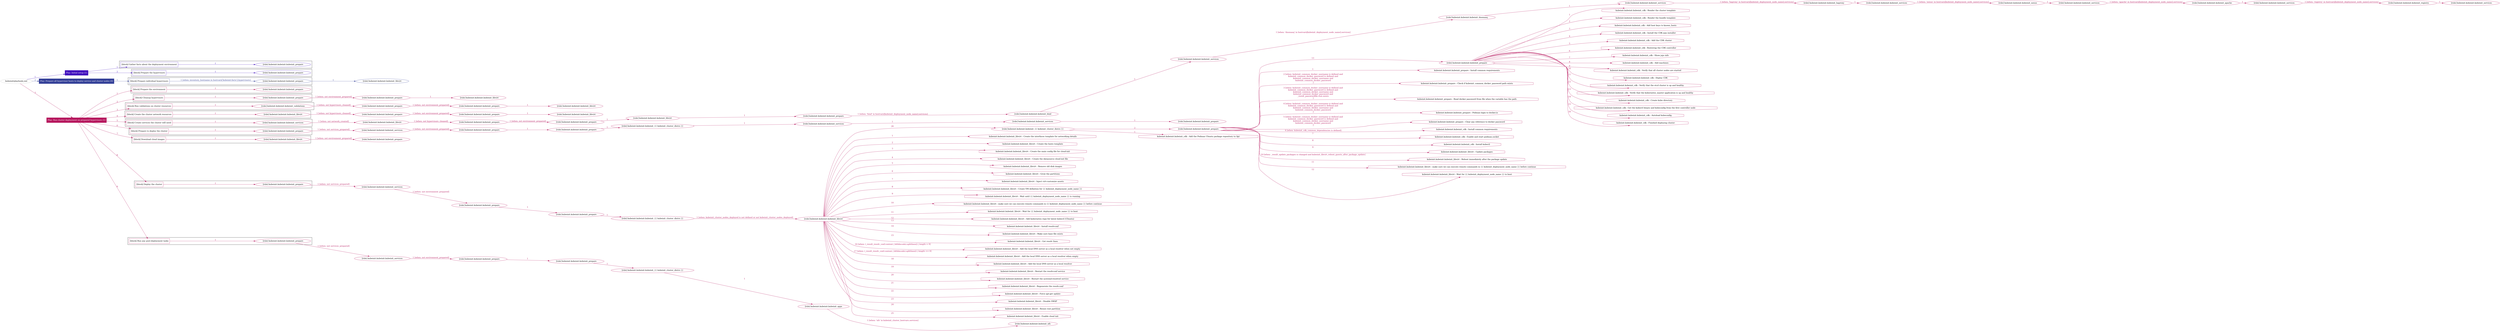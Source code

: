 digraph {
	graph [concentrate=true ordering=in rankdir=LR ratio=fill]
	edge [esep=5 sep=10]
	"kubeinit/playbook.yml" [id=root_node style=dotted]
	play_c04fab45 [label="Play: Initial setup (1)" color="#410fbd" fontcolor="#ffffff" id=play_c04fab45 shape=box style=filled tooltip=localhost]
	"kubeinit/playbook.yml" -> play_c04fab45 [label="1 " color="#410fbd" fontcolor="#410fbd" id=edge_ecffd4a6 labeltooltip="1 " tooltip="1 "]
	subgraph "kubeinit.kubeinit.kubeinit_prepare" {
		role_ae5395d3 [label="[role] kubeinit.kubeinit.kubeinit_prepare" color="#410fbd" id=role_ae5395d3 tooltip="kubeinit.kubeinit.kubeinit_prepare"]
	}
	subgraph "kubeinit.kubeinit.kubeinit_prepare" {
		role_ba2288de [label="[role] kubeinit.kubeinit.kubeinit_prepare" color="#410fbd" id=role_ba2288de tooltip="kubeinit.kubeinit.kubeinit_prepare"]
	}
	subgraph "Play: Initial setup (1)" {
		play_c04fab45 -> block_54171494 [label=1 color="#410fbd" fontcolor="#410fbd" id=edge_b4d9c24d labeltooltip=1 tooltip=1]
		subgraph cluster_block_54171494 {
			block_54171494 [label="[block] Gather facts about the deployment environment" color="#410fbd" id=block_54171494 labeltooltip="Gather facts about the deployment environment" shape=box tooltip="Gather facts about the deployment environment"]
			block_54171494 -> role_ae5395d3 [label="1 " color="#410fbd" fontcolor="#410fbd" id=edge_db725d34 labeltooltip="1 " tooltip="1 "]
		}
		play_c04fab45 -> block_2c2fd656 [label=2 color="#410fbd" fontcolor="#410fbd" id=edge_93f6efa4 labeltooltip=2 tooltip=2]
		subgraph cluster_block_2c2fd656 {
			block_2c2fd656 [label="[block] Prepare the hypervisors" color="#410fbd" id=block_2c2fd656 labeltooltip="Prepare the hypervisors" shape=box tooltip="Prepare the hypervisors"]
			block_2c2fd656 -> role_ba2288de [label="1 " color="#410fbd" fontcolor="#410fbd" id=edge_da81ade0 labeltooltip="1 " tooltip="1 "]
		}
	}
	play_0265b0b7 [label="Play: Prepare all hypervisor hosts to deploy service and cluster nodes (0)" color="#344098" fontcolor="#ffffff" id=play_0265b0b7 shape=box style=filled tooltip="Play: Prepare all hypervisor hosts to deploy service and cluster nodes (0)"]
	"kubeinit/playbook.yml" -> play_0265b0b7 [label="2 " color="#344098" fontcolor="#344098" id=edge_fffb5350 labeltooltip="2 " tooltip="2 "]
	subgraph "kubeinit.kubeinit.kubeinit_libvirt" {
		role_0b9bf9d7 [label="[role] kubeinit.kubeinit.kubeinit_libvirt" color="#344098" id=role_0b9bf9d7 tooltip="kubeinit.kubeinit.kubeinit_libvirt"]
	}
	subgraph "kubeinit.kubeinit.kubeinit_prepare" {
		role_fede83d7 [label="[role] kubeinit.kubeinit.kubeinit_prepare" color="#344098" id=role_fede83d7 tooltip="kubeinit.kubeinit.kubeinit_prepare"]
		role_fede83d7 -> role_0b9bf9d7 [label="1 " color="#344098" fontcolor="#344098" id=edge_b0c4a43a labeltooltip="1 " tooltip="1 "]
	}
	subgraph "Play: Prepare all hypervisor hosts to deploy service and cluster nodes (0)" {
		play_0265b0b7 -> block_5211fc1b [label=1 color="#344098" fontcolor="#344098" id=edge_340c8734 labeltooltip=1 tooltip=1]
		subgraph cluster_block_5211fc1b {
			block_5211fc1b [label="[block] Prepare individual hypervisors" color="#344098" id=block_5211fc1b labeltooltip="Prepare individual hypervisors" shape=box tooltip="Prepare individual hypervisors"]
			block_5211fc1b -> role_fede83d7 [label="1 [when: inventory_hostname in hostvars['kubeinit-facts'].hypervisors]" color="#344098" fontcolor="#344098" id=edge_202f11c8 labeltooltip="1 [when: inventory_hostname in hostvars['kubeinit-facts'].hypervisors]" tooltip="1 [when: inventory_hostname in hostvars['kubeinit-facts'].hypervisors]"]
		}
	}
	play_5456ae10 [label="Play: Run cluster deployment on prepared hypervisors (1)" color="#b6165d" fontcolor="#ffffff" id=play_5456ae10 shape=box style=filled tooltip=localhost]
	"kubeinit/playbook.yml" -> play_5456ae10 [label="3 " color="#b6165d" fontcolor="#b6165d" id=edge_45326cfe labeltooltip="3 " tooltip="3 "]
	subgraph "kubeinit.kubeinit.kubeinit_prepare" {
		role_42120ce0 [label="[role] kubeinit.kubeinit.kubeinit_prepare" color="#b6165d" id=role_42120ce0 tooltip="kubeinit.kubeinit.kubeinit_prepare"]
	}
	subgraph "kubeinit.kubeinit.kubeinit_libvirt" {
		role_c03ffdba [label="[role] kubeinit.kubeinit.kubeinit_libvirt" color="#b6165d" id=role_c03ffdba tooltip="kubeinit.kubeinit.kubeinit_libvirt"]
	}
	subgraph "kubeinit.kubeinit.kubeinit_prepare" {
		role_166edb0c [label="[role] kubeinit.kubeinit.kubeinit_prepare" color="#b6165d" id=role_166edb0c tooltip="kubeinit.kubeinit.kubeinit_prepare"]
		role_166edb0c -> role_c03ffdba [label="1 " color="#b6165d" fontcolor="#b6165d" id=edge_3b83bef8 labeltooltip="1 " tooltip="1 "]
	}
	subgraph "kubeinit.kubeinit.kubeinit_prepare" {
		role_7ef91a8b [label="[role] kubeinit.kubeinit.kubeinit_prepare" color="#b6165d" id=role_7ef91a8b tooltip="kubeinit.kubeinit.kubeinit_prepare"]
		role_7ef91a8b -> role_166edb0c [label="1 [when: not environment_prepared]" color="#b6165d" fontcolor="#b6165d" id=edge_dc12bd43 labeltooltip="1 [when: not environment_prepared]" tooltip="1 [when: not environment_prepared]"]
	}
	subgraph "kubeinit.kubeinit.kubeinit_libvirt" {
		role_f2526da3 [label="[role] kubeinit.kubeinit.kubeinit_libvirt" color="#b6165d" id=role_f2526da3 tooltip="kubeinit.kubeinit.kubeinit_libvirt"]
	}
	subgraph "kubeinit.kubeinit.kubeinit_prepare" {
		role_5c1a1261 [label="[role] kubeinit.kubeinit.kubeinit_prepare" color="#b6165d" id=role_5c1a1261 tooltip="kubeinit.kubeinit.kubeinit_prepare"]
		role_5c1a1261 -> role_f2526da3 [label="1 " color="#b6165d" fontcolor="#b6165d" id=edge_a40fa9fb labeltooltip="1 " tooltip="1 "]
	}
	subgraph "kubeinit.kubeinit.kubeinit_prepare" {
		role_9ca3480a [label="[role] kubeinit.kubeinit.kubeinit_prepare" color="#b6165d" id=role_9ca3480a tooltip="kubeinit.kubeinit.kubeinit_prepare"]
		role_9ca3480a -> role_5c1a1261 [label="1 [when: not environment_prepared]" color="#b6165d" fontcolor="#b6165d" id=edge_a71033f7 labeltooltip="1 [when: not environment_prepared]" tooltip="1 [when: not environment_prepared]"]
	}
	subgraph "kubeinit.kubeinit.kubeinit_validations" {
		role_e2effd2a [label="[role] kubeinit.kubeinit.kubeinit_validations" color="#b6165d" id=role_e2effd2a tooltip="kubeinit.kubeinit.kubeinit_validations"]
		role_e2effd2a -> role_9ca3480a [label="1 [when: not hypervisors_cleaned]" color="#b6165d" fontcolor="#b6165d" id=edge_ce844f6f labeltooltip="1 [when: not hypervisors_cleaned]" tooltip="1 [when: not hypervisors_cleaned]"]
	}
	subgraph "kubeinit.kubeinit.kubeinit_libvirt" {
		role_4d4c190e [label="[role] kubeinit.kubeinit.kubeinit_libvirt" color="#b6165d" id=role_4d4c190e tooltip="kubeinit.kubeinit.kubeinit_libvirt"]
	}
	subgraph "kubeinit.kubeinit.kubeinit_prepare" {
		role_47706918 [label="[role] kubeinit.kubeinit.kubeinit_prepare" color="#b6165d" id=role_47706918 tooltip="kubeinit.kubeinit.kubeinit_prepare"]
		role_47706918 -> role_4d4c190e [label="1 " color="#b6165d" fontcolor="#b6165d" id=edge_0ff1db49 labeltooltip="1 " tooltip="1 "]
	}
	subgraph "kubeinit.kubeinit.kubeinit_prepare" {
		role_91d8e1e4 [label="[role] kubeinit.kubeinit.kubeinit_prepare" color="#b6165d" id=role_91d8e1e4 tooltip="kubeinit.kubeinit.kubeinit_prepare"]
		role_91d8e1e4 -> role_47706918 [label="1 [when: not environment_prepared]" color="#b6165d" fontcolor="#b6165d" id=edge_87e57a0a labeltooltip="1 [when: not environment_prepared]" tooltip="1 [when: not environment_prepared]"]
	}
	subgraph "kubeinit.kubeinit.kubeinit_libvirt" {
		role_e49a7ea5 [label="[role] kubeinit.kubeinit.kubeinit_libvirt" color="#b6165d" id=role_e49a7ea5 tooltip="kubeinit.kubeinit.kubeinit_libvirt"]
		role_e49a7ea5 -> role_91d8e1e4 [label="1 [when: not hypervisors_cleaned]" color="#b6165d" fontcolor="#b6165d" id=edge_d875068d labeltooltip="1 [when: not hypervisors_cleaned]" tooltip="1 [when: not hypervisors_cleaned]"]
	}
	subgraph "kubeinit.kubeinit.kubeinit_services" {
		role_b9f663a9 [label="[role] kubeinit.kubeinit.kubeinit_services" color="#b6165d" id=role_b9f663a9 tooltip="kubeinit.kubeinit.kubeinit_services"]
	}
	subgraph "kubeinit.kubeinit.kubeinit_registry" {
		role_4892ebc8 [label="[role] kubeinit.kubeinit.kubeinit_registry" color="#b6165d" id=role_4892ebc8 tooltip="kubeinit.kubeinit.kubeinit_registry"]
		role_4892ebc8 -> role_b9f663a9 [label="1 " color="#b6165d" fontcolor="#b6165d" id=edge_cbc68998 labeltooltip="1 " tooltip="1 "]
	}
	subgraph "kubeinit.kubeinit.kubeinit_services" {
		role_f722fed1 [label="[role] kubeinit.kubeinit.kubeinit_services" color="#b6165d" id=role_f722fed1 tooltip="kubeinit.kubeinit.kubeinit_services"]
		role_f722fed1 -> role_4892ebc8 [label="1 [when: 'registry' in hostvars[kubeinit_deployment_node_name].services]" color="#b6165d" fontcolor="#b6165d" id=edge_62e67fd9 labeltooltip="1 [when: 'registry' in hostvars[kubeinit_deployment_node_name].services]" tooltip="1 [when: 'registry' in hostvars[kubeinit_deployment_node_name].services]"]
	}
	subgraph "kubeinit.kubeinit.kubeinit_apache" {
		role_c5d837c1 [label="[role] kubeinit.kubeinit.kubeinit_apache" color="#b6165d" id=role_c5d837c1 tooltip="kubeinit.kubeinit.kubeinit_apache"]
		role_c5d837c1 -> role_f722fed1 [label="1 " color="#b6165d" fontcolor="#b6165d" id=edge_ebd38e47 labeltooltip="1 " tooltip="1 "]
	}
	subgraph "kubeinit.kubeinit.kubeinit_services" {
		role_dc60998a [label="[role] kubeinit.kubeinit.kubeinit_services" color="#b6165d" id=role_dc60998a tooltip="kubeinit.kubeinit.kubeinit_services"]
		role_dc60998a -> role_c5d837c1 [label="1 [when: 'apache' in hostvars[kubeinit_deployment_node_name].services]" color="#b6165d" fontcolor="#b6165d" id=edge_adb5d473 labeltooltip="1 [when: 'apache' in hostvars[kubeinit_deployment_node_name].services]" tooltip="1 [when: 'apache' in hostvars[kubeinit_deployment_node_name].services]"]
	}
	subgraph "kubeinit.kubeinit.kubeinit_nexus" {
		role_ec378f77 [label="[role] kubeinit.kubeinit.kubeinit_nexus" color="#b6165d" id=role_ec378f77 tooltip="kubeinit.kubeinit.kubeinit_nexus"]
		role_ec378f77 -> role_dc60998a [label="1 " color="#b6165d" fontcolor="#b6165d" id=edge_50d09b8b labeltooltip="1 " tooltip="1 "]
	}
	subgraph "kubeinit.kubeinit.kubeinit_services" {
		role_1f90840c [label="[role] kubeinit.kubeinit.kubeinit_services" color="#b6165d" id=role_1f90840c tooltip="kubeinit.kubeinit.kubeinit_services"]
		role_1f90840c -> role_ec378f77 [label="1 [when: 'nexus' in hostvars[kubeinit_deployment_node_name].services]" color="#b6165d" fontcolor="#b6165d" id=edge_4c6a0005 labeltooltip="1 [when: 'nexus' in hostvars[kubeinit_deployment_node_name].services]" tooltip="1 [when: 'nexus' in hostvars[kubeinit_deployment_node_name].services]"]
	}
	subgraph "kubeinit.kubeinit.kubeinit_haproxy" {
		role_4d63d633 [label="[role] kubeinit.kubeinit.kubeinit_haproxy" color="#b6165d" id=role_4d63d633 tooltip="kubeinit.kubeinit.kubeinit_haproxy"]
		role_4d63d633 -> role_1f90840c [label="1 " color="#b6165d" fontcolor="#b6165d" id=edge_6f45f2dd labeltooltip="1 " tooltip="1 "]
	}
	subgraph "kubeinit.kubeinit.kubeinit_services" {
		role_e2ad487e [label="[role] kubeinit.kubeinit.kubeinit_services" color="#b6165d" id=role_e2ad487e tooltip="kubeinit.kubeinit.kubeinit_services"]
		role_e2ad487e -> role_4d63d633 [label="1 [when: 'haproxy' in hostvars[kubeinit_deployment_node_name].services]" color="#b6165d" fontcolor="#b6165d" id=edge_b81195ff labeltooltip="1 [when: 'haproxy' in hostvars[kubeinit_deployment_node_name].services]" tooltip="1 [when: 'haproxy' in hostvars[kubeinit_deployment_node_name].services]"]
	}
	subgraph "kubeinit.kubeinit.kubeinit_dnsmasq" {
		role_e2d1e675 [label="[role] kubeinit.kubeinit.kubeinit_dnsmasq" color="#b6165d" id=role_e2d1e675 tooltip="kubeinit.kubeinit.kubeinit_dnsmasq"]
		role_e2d1e675 -> role_e2ad487e [label="1 " color="#b6165d" fontcolor="#b6165d" id=edge_ea61f073 labeltooltip="1 " tooltip="1 "]
	}
	subgraph "kubeinit.kubeinit.kubeinit_services" {
		role_360135c4 [label="[role] kubeinit.kubeinit.kubeinit_services" color="#b6165d" id=role_360135c4 tooltip="kubeinit.kubeinit.kubeinit_services"]
		role_360135c4 -> role_e2d1e675 [label="1 [when: 'dnsmasq' in hostvars[kubeinit_deployment_node_name].services]" color="#b6165d" fontcolor="#b6165d" id=edge_3e29f430 labeltooltip="1 [when: 'dnsmasq' in hostvars[kubeinit_deployment_node_name].services]" tooltip="1 [when: 'dnsmasq' in hostvars[kubeinit_deployment_node_name].services]"]
	}
	subgraph "kubeinit.kubeinit.kubeinit_bind" {
		role_5066b755 [label="[role] kubeinit.kubeinit.kubeinit_bind" color="#b6165d" id=role_5066b755 tooltip="kubeinit.kubeinit.kubeinit_bind"]
		role_5066b755 -> role_360135c4 [label="1 " color="#b6165d" fontcolor="#b6165d" id=edge_bf67358e labeltooltip="1 " tooltip="1 "]
	}
	subgraph "kubeinit.kubeinit.kubeinit_prepare" {
		role_1aeb5076 [label="[role] kubeinit.kubeinit.kubeinit_prepare" color="#b6165d" id=role_1aeb5076 tooltip="kubeinit.kubeinit.kubeinit_prepare"]
		role_1aeb5076 -> role_5066b755 [label="1 [when: 'bind' in hostvars[kubeinit_deployment_node_name].services]" color="#b6165d" fontcolor="#b6165d" id=edge_bed1196a labeltooltip="1 [when: 'bind' in hostvars[kubeinit_deployment_node_name].services]" tooltip="1 [when: 'bind' in hostvars[kubeinit_deployment_node_name].services]"]
	}
	subgraph "kubeinit.kubeinit.kubeinit_libvirt" {
		role_6c938308 [label="[role] kubeinit.kubeinit.kubeinit_libvirt" color="#b6165d" id=role_6c938308 tooltip="kubeinit.kubeinit.kubeinit_libvirt"]
		role_6c938308 -> role_1aeb5076 [label="1 " color="#b6165d" fontcolor="#b6165d" id=edge_15e240a5 labeltooltip="1 " tooltip="1 "]
	}
	subgraph "kubeinit.kubeinit.kubeinit_prepare" {
		role_e7c9b820 [label="[role] kubeinit.kubeinit.kubeinit_prepare" color="#b6165d" id=role_e7c9b820 tooltip="kubeinit.kubeinit.kubeinit_prepare"]
		role_e7c9b820 -> role_6c938308 [label="1 " color="#b6165d" fontcolor="#b6165d" id=edge_7d5f0ddb labeltooltip="1 " tooltip="1 "]
	}
	subgraph "kubeinit.kubeinit.kubeinit_prepare" {
		role_9de5ebe1 [label="[role] kubeinit.kubeinit.kubeinit_prepare" color="#b6165d" id=role_9de5ebe1 tooltip="kubeinit.kubeinit.kubeinit_prepare"]
		role_9de5ebe1 -> role_e7c9b820 [label="1 [when: not environment_prepared]" color="#b6165d" fontcolor="#b6165d" id=edge_62f7f84a labeltooltip="1 [when: not environment_prepared]" tooltip="1 [when: not environment_prepared]"]
	}
	subgraph "kubeinit.kubeinit.kubeinit_libvirt" {
		role_ae7387f8 [label="[role] kubeinit.kubeinit.kubeinit_libvirt" color="#b6165d" id=role_ae7387f8 tooltip="kubeinit.kubeinit.kubeinit_libvirt"]
		role_ae7387f8 -> role_9de5ebe1 [label="1 [when: not hypervisors_cleaned]" color="#b6165d" fontcolor="#b6165d" id=edge_e9777bbc labeltooltip="1 [when: not hypervisors_cleaned]" tooltip="1 [when: not hypervisors_cleaned]"]
	}
	subgraph "kubeinit.kubeinit.kubeinit_services" {
		role_1e686daa [label="[role] kubeinit.kubeinit.kubeinit_services" color="#b6165d" id=role_1e686daa tooltip="kubeinit.kubeinit.kubeinit_services"]
		role_1e686daa -> role_ae7387f8 [label="1 [when: not network_created]" color="#b6165d" fontcolor="#b6165d" id=edge_34949869 labeltooltip="1 [when: not network_created]" tooltip="1 [when: not network_created]"]
	}
	subgraph "kubeinit.kubeinit.kubeinit_prepare" {
		role_365ba116 [label="[role] kubeinit.kubeinit.kubeinit_prepare" color="#b6165d" id=role_365ba116 tooltip="kubeinit.kubeinit.kubeinit_prepare"]
	}
	subgraph "kubeinit.kubeinit.kubeinit_services" {
		role_7a83ef02 [label="[role] kubeinit.kubeinit.kubeinit_services" color="#b6165d" id=role_7a83ef02 tooltip="kubeinit.kubeinit.kubeinit_services"]
		role_7a83ef02 -> role_365ba116 [label="1 " color="#b6165d" fontcolor="#b6165d" id=edge_7f821854 labeltooltip="1 " tooltip="1 "]
	}
	subgraph "kubeinit.kubeinit.kubeinit_services" {
		role_18fa89bb [label="[role] kubeinit.kubeinit.kubeinit_services" color="#b6165d" id=role_18fa89bb tooltip="kubeinit.kubeinit.kubeinit_services"]
		role_18fa89bb -> role_7a83ef02 [label="1 " color="#b6165d" fontcolor="#b6165d" id=edge_3cec4a9f labeltooltip="1 " tooltip="1 "]
	}
	subgraph "kubeinit.kubeinit.kubeinit_{{ kubeinit_cluster_distro }}" {
		role_26e37c87 [label="[role] kubeinit.kubeinit.kubeinit_{{ kubeinit_cluster_distro }}" color="#b6165d" id=role_26e37c87 tooltip="kubeinit.kubeinit.kubeinit_{{ kubeinit_cluster_distro }}"]
		role_26e37c87 -> role_18fa89bb [label="1 " color="#b6165d" fontcolor="#b6165d" id=edge_b478be85 labeltooltip="1 " tooltip="1 "]
	}
	subgraph "kubeinit.kubeinit.kubeinit_prepare" {
		role_f7af0da0 [label="[role] kubeinit.kubeinit.kubeinit_prepare" color="#b6165d" id=role_f7af0da0 tooltip="kubeinit.kubeinit.kubeinit_prepare"]
		role_f7af0da0 -> role_26e37c87 [label="1 " color="#b6165d" fontcolor="#b6165d" id=edge_1adae703 labeltooltip="1 " tooltip="1 "]
	}
	subgraph "kubeinit.kubeinit.kubeinit_prepare" {
		role_3a3aca32 [label="[role] kubeinit.kubeinit.kubeinit_prepare" color="#b6165d" id=role_3a3aca32 tooltip="kubeinit.kubeinit.kubeinit_prepare"]
		role_3a3aca32 -> role_f7af0da0 [label="1 " color="#b6165d" fontcolor="#b6165d" id=edge_d58969f3 labeltooltip="1 " tooltip="1 "]
	}
	subgraph "kubeinit.kubeinit.kubeinit_services" {
		role_00301e2f [label="[role] kubeinit.kubeinit.kubeinit_services" color="#b6165d" id=role_00301e2f tooltip="kubeinit.kubeinit.kubeinit_services"]
		role_00301e2f -> role_3a3aca32 [label="1 [when: not environment_prepared]" color="#b6165d" fontcolor="#b6165d" id=edge_1d2662cb labeltooltip="1 [when: not environment_prepared]" tooltip="1 [when: not environment_prepared]"]
	}
	subgraph "kubeinit.kubeinit.kubeinit_prepare" {
		role_24146e7a [label="[role] kubeinit.kubeinit.kubeinit_prepare" color="#b6165d" id=role_24146e7a tooltip="kubeinit.kubeinit.kubeinit_prepare"]
		role_24146e7a -> role_00301e2f [label="1 [when: not services_prepared]" color="#b6165d" fontcolor="#b6165d" id=edge_80c7e740 labeltooltip="1 [when: not services_prepared]" tooltip="1 [when: not services_prepared]"]
	}
	subgraph "kubeinit.kubeinit.kubeinit_prepare" {
		role_8376d650 [label="[role] kubeinit.kubeinit.kubeinit_prepare" color="#b6165d" id=role_8376d650 tooltip="kubeinit.kubeinit.kubeinit_prepare"]
	}
	subgraph "kubeinit.kubeinit.kubeinit_libvirt" {
		role_2d4e66b7 [label="[role] kubeinit.kubeinit.kubeinit_libvirt" color="#b6165d" id=role_2d4e66b7 tooltip="kubeinit.kubeinit.kubeinit_libvirt"]
		role_2d4e66b7 -> role_8376d650 [label="1 [when: not environment_prepared]" color="#b6165d" fontcolor="#b6165d" id=edge_1ff4065f labeltooltip="1 [when: not environment_prepared]" tooltip="1 [when: not environment_prepared]"]
	}
	subgraph "kubeinit.kubeinit.kubeinit_prepare" {
		role_9b343a04 [label="[role] kubeinit.kubeinit.kubeinit_prepare" color="#b6165d" id=role_9b343a04 tooltip="kubeinit.kubeinit.kubeinit_prepare"]
		task_2778f7c6 [label="kubeinit.kubeinit.kubeinit_cdk : Render the cluster template" color="#b6165d" id=task_2778f7c6 shape=octagon tooltip="kubeinit.kubeinit.kubeinit_cdk : Render the cluster template"]
		role_9b343a04 -> task_2778f7c6 [label="1 " color="#b6165d" fontcolor="#b6165d" id=edge_f166a1fa labeltooltip="1 " tooltip="1 "]
		task_041b5ffe [label="kubeinit.kubeinit.kubeinit_cdk : Render the bundle template" color="#b6165d" id=task_041b5ffe shape=octagon tooltip="kubeinit.kubeinit.kubeinit_cdk : Render the bundle template"]
		role_9b343a04 -> task_041b5ffe [label="2 " color="#b6165d" fontcolor="#b6165d" id=edge_b1d0723e labeltooltip="2 " tooltip="2 "]
		task_e23d1038 [label="kubeinit.kubeinit.kubeinit_cdk : Add host keys to known_hosts" color="#b6165d" id=task_e23d1038 shape=octagon tooltip="kubeinit.kubeinit.kubeinit_cdk : Add host keys to known_hosts"]
		role_9b343a04 -> task_e23d1038 [label="3 " color="#b6165d" fontcolor="#b6165d" id=edge_af536148 labeltooltip="3 " tooltip="3 "]
		task_6e857a89 [label="kubeinit.kubeinit.kubeinit_cdk : Install the CDK juju installer" color="#b6165d" id=task_6e857a89 shape=octagon tooltip="kubeinit.kubeinit.kubeinit_cdk : Install the CDK juju installer"]
		role_9b343a04 -> task_6e857a89 [label="4 " color="#b6165d" fontcolor="#b6165d" id=edge_a7449964 labeltooltip="4 " tooltip="4 "]
		task_b128ecff [label="kubeinit.kubeinit.kubeinit_cdk : Add the CDK cluster" color="#b6165d" id=task_b128ecff shape=octagon tooltip="kubeinit.kubeinit.kubeinit_cdk : Add the CDK cluster"]
		role_9b343a04 -> task_b128ecff [label="5 " color="#b6165d" fontcolor="#b6165d" id=edge_f6582e16 labeltooltip="5 " tooltip="5 "]
		task_a7f98ea1 [label="kubeinit.kubeinit.kubeinit_cdk : Bootstrap the CDK controller" color="#b6165d" id=task_a7f98ea1 shape=octagon tooltip="kubeinit.kubeinit.kubeinit_cdk : Bootstrap the CDK controller"]
		role_9b343a04 -> task_a7f98ea1 [label="6 " color="#b6165d" fontcolor="#b6165d" id=edge_0530ec66 labeltooltip="6 " tooltip="6 "]
		task_0fb712e9 [label="kubeinit.kubeinit.kubeinit_cdk : Show juju info" color="#b6165d" id=task_0fb712e9 shape=octagon tooltip="kubeinit.kubeinit.kubeinit_cdk : Show juju info"]
		role_9b343a04 -> task_0fb712e9 [label="7 " color="#b6165d" fontcolor="#b6165d" id=edge_a61bb0cc labeltooltip="7 " tooltip="7 "]
		task_34817299 [label="kubeinit.kubeinit.kubeinit_cdk : Add machines" color="#b6165d" id=task_34817299 shape=octagon tooltip="kubeinit.kubeinit.kubeinit_cdk : Add machines"]
		role_9b343a04 -> task_34817299 [label="8 " color="#b6165d" fontcolor="#b6165d" id=edge_e8088a7a labeltooltip="8 " tooltip="8 "]
		task_9094dfa0 [label="kubeinit.kubeinit.kubeinit_cdk : Verify that all cluster nodes are started" color="#b6165d" id=task_9094dfa0 shape=octagon tooltip="kubeinit.kubeinit.kubeinit_cdk : Verify that all cluster nodes are started"]
		role_9b343a04 -> task_9094dfa0 [label="9 " color="#b6165d" fontcolor="#b6165d" id=edge_7aa744c4 labeltooltip="9 " tooltip="9 "]
		task_00f79b41 [label="kubeinit.kubeinit.kubeinit_cdk : Deploy CDK" color="#b6165d" id=task_00f79b41 shape=octagon tooltip="kubeinit.kubeinit.kubeinit_cdk : Deploy CDK"]
		role_9b343a04 -> task_00f79b41 [label="10 " color="#b6165d" fontcolor="#b6165d" id=edge_2ec1dedb labeltooltip="10 " tooltip="10 "]
		task_b3332dc0 [label="kubeinit.kubeinit.kubeinit_cdk : Verify that the etcd cluster is up and healthy" color="#b6165d" id=task_b3332dc0 shape=octagon tooltip="kubeinit.kubeinit.kubeinit_cdk : Verify that the etcd cluster is up and healthy"]
		role_9b343a04 -> task_b3332dc0 [label="11 " color="#b6165d" fontcolor="#b6165d" id=edge_2dda6ad8 labeltooltip="11 " tooltip="11 "]
		task_be5fa094 [label="kubeinit.kubeinit.kubeinit_cdk : Verify that the kubernetes_master application is up and healthy" color="#b6165d" id=task_be5fa094 shape=octagon tooltip="kubeinit.kubeinit.kubeinit_cdk : Verify that the kubernetes_master application is up and healthy"]
		role_9b343a04 -> task_be5fa094 [label="12 " color="#b6165d" fontcolor="#b6165d" id=edge_60f2cc63 labeltooltip="12 " tooltip="12 "]
		task_05fe3a45 [label="kubeinit.kubeinit.kubeinit_cdk : Create kube directory" color="#b6165d" id=task_05fe3a45 shape=octagon tooltip="kubeinit.kubeinit.kubeinit_cdk : Create kube directory"]
		role_9b343a04 -> task_05fe3a45 [label="13 " color="#b6165d" fontcolor="#b6165d" id=edge_e44108fa labeltooltip="13 " tooltip="13 "]
		task_eea77d31 [label="kubeinit.kubeinit.kubeinit_cdk : Get the kubectl binary and kubeconfig from the first controller node" color="#b6165d" id=task_eea77d31 shape=octagon tooltip="kubeinit.kubeinit.kubeinit_cdk : Get the kubectl binary and kubeconfig from the first controller node"]
		role_9b343a04 -> task_eea77d31 [label="14 " color="#b6165d" fontcolor="#b6165d" id=edge_e0f3a0cc labeltooltip="14 " tooltip="14 "]
		task_f90eb1ee [label="kubeinit.kubeinit.kubeinit_cdk : Autoload kubeconfig" color="#b6165d" id=task_f90eb1ee shape=octagon tooltip="kubeinit.kubeinit.kubeinit_cdk : Autoload kubeconfig"]
		role_9b343a04 -> task_f90eb1ee [label="15 " color="#b6165d" fontcolor="#b6165d" id=edge_800dd7c6 labeltooltip="15 " tooltip="15 "]
		task_24dbd3c1 [label="kubeinit.kubeinit.kubeinit_cdk : Finished deploying cluster" color="#b6165d" id=task_24dbd3c1 shape=octagon tooltip="kubeinit.kubeinit.kubeinit_cdk : Finished deploying cluster"]
		role_9b343a04 -> task_24dbd3c1 [label="16 " color="#b6165d" fontcolor="#b6165d" id=edge_e9bb793f labeltooltip="16 " tooltip="16 "]
	}
	subgraph "kubeinit.kubeinit.kubeinit_prepare" {
		role_8a655e47 [label="[role] kubeinit.kubeinit.kubeinit_prepare" color="#b6165d" id=role_8a655e47 tooltip="kubeinit.kubeinit.kubeinit_prepare"]
		task_a6d0a732 [label="kubeinit.kubeinit.kubeinit_prepare : Install common requirements" color="#b6165d" id=task_a6d0a732 shape=octagon tooltip="kubeinit.kubeinit.kubeinit_prepare : Install common requirements"]
		role_8a655e47 -> task_a6d0a732 [label="1 " color="#b6165d" fontcolor="#b6165d" id=edge_e18f1eca labeltooltip="1 " tooltip="1 "]
		task_b5fa41f6 [label="kubeinit.kubeinit.kubeinit_prepare : Check if kubeinit_common_docker_password path exists" color="#b6165d" id=task_b5fa41f6 shape=octagon tooltip="kubeinit.kubeinit.kubeinit_prepare : Check if kubeinit_common_docker_password path exists"]
		role_8a655e47 -> task_b5fa41f6 [label="2 [when: kubeinit_common_docker_username is defined and
kubeinit_common_docker_password is defined and
kubeinit_common_docker_username and
kubeinit_common_docker_password
]" color="#b6165d" fontcolor="#b6165d" id=edge_7ac6d351 labeltooltip="2 [when: kubeinit_common_docker_username is defined and
kubeinit_common_docker_password is defined and
kubeinit_common_docker_username and
kubeinit_common_docker_password
]" tooltip="2 [when: kubeinit_common_docker_username is defined and
kubeinit_common_docker_password is defined and
kubeinit_common_docker_username and
kubeinit_common_docker_password
]"]
		task_90cf025c [label="kubeinit.kubeinit.kubeinit_prepare : Read docker password from file when the variable has the path" color="#b6165d" id=task_90cf025c shape=octagon tooltip="kubeinit.kubeinit.kubeinit_prepare : Read docker password from file when the variable has the path"]
		role_8a655e47 -> task_90cf025c [label="3 [when: kubeinit_common_docker_username is defined and
kubeinit_common_docker_password is defined and
kubeinit_common_docker_username and
kubeinit_common_docker_password and
_result_passwordfile.stat.exists
]" color="#b6165d" fontcolor="#b6165d" id=edge_94062930 labeltooltip="3 [when: kubeinit_common_docker_username is defined and
kubeinit_common_docker_password is defined and
kubeinit_common_docker_username and
kubeinit_common_docker_password and
_result_passwordfile.stat.exists
]" tooltip="3 [when: kubeinit_common_docker_username is defined and
kubeinit_common_docker_password is defined and
kubeinit_common_docker_username and
kubeinit_common_docker_password and
_result_passwordfile.stat.exists
]"]
		task_dc73a02a [label="kubeinit.kubeinit.kubeinit_prepare : Podman login to docker.io" color="#b6165d" id=task_dc73a02a shape=octagon tooltip="kubeinit.kubeinit.kubeinit_prepare : Podman login to docker.io"]
		role_8a655e47 -> task_dc73a02a [label="4 [when: kubeinit_common_docker_username is defined and
kubeinit_common_docker_password is defined and
kubeinit_common_docker_username and
kubeinit_common_docker_password
]" color="#b6165d" fontcolor="#b6165d" id=edge_af69e44e labeltooltip="4 [when: kubeinit_common_docker_username is defined and
kubeinit_common_docker_password is defined and
kubeinit_common_docker_username and
kubeinit_common_docker_password
]" tooltip="4 [when: kubeinit_common_docker_username is defined and
kubeinit_common_docker_password is defined and
kubeinit_common_docker_username and
kubeinit_common_docker_password
]"]
		task_6594e1d5 [label="kubeinit.kubeinit.kubeinit_prepare : Clear any reference to docker password" color="#b6165d" id=task_6594e1d5 shape=octagon tooltip="kubeinit.kubeinit.kubeinit_prepare : Clear any reference to docker password"]
		role_8a655e47 -> task_6594e1d5 [label="5 [when: kubeinit_common_docker_username is defined and
kubeinit_common_docker_password is defined and
kubeinit_common_docker_username and
kubeinit_common_docker_password
]" color="#b6165d" fontcolor="#b6165d" id=edge_310e8412 labeltooltip="5 [when: kubeinit_common_docker_username is defined and
kubeinit_common_docker_password is defined and
kubeinit_common_docker_username and
kubeinit_common_docker_password
]" tooltip="5 [when: kubeinit_common_docker_username is defined and
kubeinit_common_docker_password is defined and
kubeinit_common_docker_username and
kubeinit_common_docker_password
]"]
		task_f6c2047b [label="kubeinit.kubeinit.kubeinit_cdk : Install common requirements" color="#b6165d" id=task_f6c2047b shape=octagon tooltip="kubeinit.kubeinit.kubeinit_cdk : Install common requirements"]
		role_8a655e47 -> task_f6c2047b [label="6 [when: kubeinit_cdk_common_dependencies is defined]" color="#b6165d" fontcolor="#b6165d" id=edge_db4c761e labeltooltip="6 [when: kubeinit_cdk_common_dependencies is defined]" tooltip="6 [when: kubeinit_cdk_common_dependencies is defined]"]
		task_b20eb386 [label="kubeinit.kubeinit.kubeinit_cdk : Enable and start podman.socket" color="#b6165d" id=task_b20eb386 shape=octagon tooltip="kubeinit.kubeinit.kubeinit_cdk : Enable and start podman.socket"]
		role_8a655e47 -> task_b20eb386 [label="7 " color="#b6165d" fontcolor="#b6165d" id=edge_cefc918e labeltooltip="7 " tooltip="7 "]
		task_2d05aa60 [label="kubeinit.kubeinit.kubeinit_cdk : Install kubectl" color="#b6165d" id=task_2d05aa60 shape=octagon tooltip="kubeinit.kubeinit.kubeinit_cdk : Install kubectl"]
		role_8a655e47 -> task_2d05aa60 [label="8 " color="#b6165d" fontcolor="#b6165d" id=edge_37c98525 labeltooltip="8 " tooltip="8 "]
		task_31d8cdcd [label="kubeinit.kubeinit.kubeinit_libvirt : Update packages" color="#b6165d" id=task_31d8cdcd shape=octagon tooltip="kubeinit.kubeinit.kubeinit_libvirt : Update packages"]
		role_8a655e47 -> task_31d8cdcd [label="9 " color="#b6165d" fontcolor="#b6165d" id=edge_f3f05c5e labeltooltip="9 " tooltip="9 "]
		task_cb7b0857 [label="kubeinit.kubeinit.kubeinit_libvirt : Reboot immediately after the package update" color="#b6165d" id=task_cb7b0857 shape=octagon tooltip="kubeinit.kubeinit.kubeinit_libvirt : Reboot immediately after the package update"]
		role_8a655e47 -> task_cb7b0857 [label="10 [when: _result_update_packages is changed and kubeinit_libvirt_reboot_guests_after_package_update]" color="#b6165d" fontcolor="#b6165d" id=edge_51f6610f labeltooltip="10 [when: _result_update_packages is changed and kubeinit_libvirt_reboot_guests_after_package_update]" tooltip="10 [when: _result_update_packages is changed and kubeinit_libvirt_reboot_guests_after_package_update]"]
		task_d55f9f58 [label="kubeinit.kubeinit.kubeinit_libvirt : make sure we can execute remote commands in {{ kubeinit_deployment_node_name }} before continue" color="#b6165d" id=task_d55f9f58 shape=octagon tooltip="kubeinit.kubeinit.kubeinit_libvirt : make sure we can execute remote commands in {{ kubeinit_deployment_node_name }} before continue"]
		role_8a655e47 -> task_d55f9f58 [label="11 " color="#b6165d" fontcolor="#b6165d" id=edge_d4fc9717 labeltooltip="11 " tooltip="11 "]
		task_48900467 [label="kubeinit.kubeinit.kubeinit_libvirt : Wait for {{ kubeinit_deployment_node_name }} to boot" color="#b6165d" id=task_48900467 shape=octagon tooltip="kubeinit.kubeinit.kubeinit_libvirt : Wait for {{ kubeinit_deployment_node_name }} to boot"]
		role_8a655e47 -> task_48900467 [label="12 " color="#b6165d" fontcolor="#b6165d" id=edge_af8b9c90 labeltooltip="12 " tooltip="12 "]
		role_8a655e47 -> role_9b343a04 [label="13 " color="#b6165d" fontcolor="#b6165d" id=edge_9f5bbaca labeltooltip="13 " tooltip="13 "]
	}
	subgraph "kubeinit.kubeinit.kubeinit_{{ kubeinit_cluster_distro }}" {
		role_26ffe11d [label="[role] kubeinit.kubeinit.kubeinit_{{ kubeinit_cluster_distro }}" color="#b6165d" id=role_26ffe11d tooltip="kubeinit.kubeinit.kubeinit_{{ kubeinit_cluster_distro }}"]
		task_69f34a17 [label="kubeinit.kubeinit.kubeinit_cdk : Add the Podman Ubuntu package repository to Apt" color="#b6165d" id=task_69f34a17 shape=octagon tooltip="kubeinit.kubeinit.kubeinit_cdk : Add the Podman Ubuntu package repository to Apt"]
		role_26ffe11d -> task_69f34a17 [label="1 " color="#b6165d" fontcolor="#b6165d" id=edge_03e98742 labeltooltip="1 " tooltip="1 "]
		role_26ffe11d -> role_8a655e47 [label="2 " color="#b6165d" fontcolor="#b6165d" id=edge_4d218a19 labeltooltip="2 " tooltip="2 "]
	}
	subgraph "kubeinit.kubeinit.kubeinit_libvirt" {
		role_3fe5a9e4 [label="[role] kubeinit.kubeinit.kubeinit_libvirt" color="#b6165d" id=role_3fe5a9e4 tooltip="kubeinit.kubeinit.kubeinit_libvirt"]
		task_0048ac78 [label="kubeinit.kubeinit.kubeinit_libvirt : Create the interfaces template for networking details" color="#b6165d" id=task_0048ac78 shape=octagon tooltip="kubeinit.kubeinit.kubeinit_libvirt : Create the interfaces template for networking details"]
		role_3fe5a9e4 -> task_0048ac78 [label="1 " color="#b6165d" fontcolor="#b6165d" id=edge_d8f9d40d labeltooltip="1 " tooltip="1 "]
		task_8def7eef [label="kubeinit.kubeinit.kubeinit_libvirt : Create the hosts template" color="#b6165d" id=task_8def7eef shape=octagon tooltip="kubeinit.kubeinit.kubeinit_libvirt : Create the hosts template"]
		role_3fe5a9e4 -> task_8def7eef [label="2 " color="#b6165d" fontcolor="#b6165d" id=edge_1be44681 labeltooltip="2 " tooltip="2 "]
		task_3ab9c528 [label="kubeinit.kubeinit.kubeinit_libvirt : Create the main config file for cloud-init" color="#b6165d" id=task_3ab9c528 shape=octagon tooltip="kubeinit.kubeinit.kubeinit_libvirt : Create the main config file for cloud-init"]
		role_3fe5a9e4 -> task_3ab9c528 [label="3 " color="#b6165d" fontcolor="#b6165d" id=edge_639c12f9 labeltooltip="3 " tooltip="3 "]
		task_27b656e6 [label="kubeinit.kubeinit.kubeinit_libvirt : Create the datasource cloud-init file" color="#b6165d" id=task_27b656e6 shape=octagon tooltip="kubeinit.kubeinit.kubeinit_libvirt : Create the datasource cloud-init file"]
		role_3fe5a9e4 -> task_27b656e6 [label="4 " color="#b6165d" fontcolor="#b6165d" id=edge_aa525a19 labeltooltip="4 " tooltip="4 "]
		task_a61ad949 [label="kubeinit.kubeinit.kubeinit_libvirt : Remove old disk images" color="#b6165d" id=task_a61ad949 shape=octagon tooltip="kubeinit.kubeinit.kubeinit_libvirt : Remove old disk images"]
		role_3fe5a9e4 -> task_a61ad949 [label="5 " color="#b6165d" fontcolor="#b6165d" id=edge_ddb173e0 labeltooltip="5 " tooltip="5 "]
		task_7777a8cd [label="kubeinit.kubeinit.kubeinit_libvirt : Grow the partitions" color="#b6165d" id=task_7777a8cd shape=octagon tooltip="kubeinit.kubeinit.kubeinit_libvirt : Grow the partitions"]
		role_3fe5a9e4 -> task_7777a8cd [label="6 " color="#b6165d" fontcolor="#b6165d" id=edge_364c1384 labeltooltip="6 " tooltip="6 "]
		task_7b4996c3 [label="kubeinit.kubeinit.kubeinit_libvirt : Inject virt-customize assets" color="#b6165d" id=task_7b4996c3 shape=octagon tooltip="kubeinit.kubeinit.kubeinit_libvirt : Inject virt-customize assets"]
		role_3fe5a9e4 -> task_7b4996c3 [label="7 " color="#b6165d" fontcolor="#b6165d" id=edge_1b6df041 labeltooltip="7 " tooltip="7 "]
		task_33e6cff5 [label="kubeinit.kubeinit.kubeinit_libvirt : Create VM definition for {{ kubeinit_deployment_node_name }}" color="#b6165d" id=task_33e6cff5 shape=octagon tooltip="kubeinit.kubeinit.kubeinit_libvirt : Create VM definition for {{ kubeinit_deployment_node_name }}"]
		role_3fe5a9e4 -> task_33e6cff5 [label="8 " color="#b6165d" fontcolor="#b6165d" id=edge_3b86540d labeltooltip="8 " tooltip="8 "]
		task_0b820712 [label="kubeinit.kubeinit.kubeinit_libvirt : Wait until {{ kubeinit_deployment_node_name }} is running" color="#b6165d" id=task_0b820712 shape=octagon tooltip="kubeinit.kubeinit.kubeinit_libvirt : Wait until {{ kubeinit_deployment_node_name }} is running"]
		role_3fe5a9e4 -> task_0b820712 [label="9 " color="#b6165d" fontcolor="#b6165d" id=edge_d510d332 labeltooltip="9 " tooltip="9 "]
		task_3a47e615 [label="kubeinit.kubeinit.kubeinit_libvirt : make sure we can execute remote commands in {{ kubeinit_deployment_node_name }} before continue" color="#b6165d" id=task_3a47e615 shape=octagon tooltip="kubeinit.kubeinit.kubeinit_libvirt : make sure we can execute remote commands in {{ kubeinit_deployment_node_name }} before continue"]
		role_3fe5a9e4 -> task_3a47e615 [label="10 " color="#b6165d" fontcolor="#b6165d" id=edge_07ecc64d labeltooltip="10 " tooltip="10 "]
		task_68b1e458 [label="kubeinit.kubeinit.kubeinit_libvirt : Wait for {{ kubeinit_deployment_node_name }} to boot" color="#b6165d" id=task_68b1e458 shape=octagon tooltip="kubeinit.kubeinit.kubeinit_libvirt : Wait for {{ kubeinit_deployment_node_name }} to boot"]
		role_3fe5a9e4 -> task_68b1e458 [label="11 " color="#b6165d" fontcolor="#b6165d" id=edge_d5289272 labeltooltip="11 " tooltip="11 "]
		task_b20132a8 [label="kubeinit.kubeinit.kubeinit_libvirt : Add kubernetes repo for latest kubectl (Ubuntu)" color="#b6165d" id=task_b20132a8 shape=octagon tooltip="kubeinit.kubeinit.kubeinit_libvirt : Add kubernetes repo for latest kubectl (Ubuntu)"]
		role_3fe5a9e4 -> task_b20132a8 [label="12 " color="#b6165d" fontcolor="#b6165d" id=edge_0cae5d67 labeltooltip="12 " tooltip="12 "]
		task_5db6ef6c [label="kubeinit.kubeinit.kubeinit_libvirt : Install resolvconf" color="#b6165d" id=task_5db6ef6c shape=octagon tooltip="kubeinit.kubeinit.kubeinit_libvirt : Install resolvconf"]
		role_3fe5a9e4 -> task_5db6ef6c [label="13 " color="#b6165d" fontcolor="#b6165d" id=edge_5544f9a6 labeltooltip="13 " tooltip="13 "]
		task_422615cf [label="kubeinit.kubeinit.kubeinit_libvirt : Make sure base file exists" color="#b6165d" id=task_422615cf shape=octagon tooltip="kubeinit.kubeinit.kubeinit_libvirt : Make sure base file exists"]
		role_3fe5a9e4 -> task_422615cf [label="14 " color="#b6165d" fontcolor="#b6165d" id=edge_53736457 labeltooltip="14 " tooltip="14 "]
		task_5f43fb28 [label="kubeinit.kubeinit.kubeinit_libvirt : Get resolv lines" color="#b6165d" id=task_5f43fb28 shape=octagon tooltip="kubeinit.kubeinit.kubeinit_libvirt : Get resolv lines"]
		role_3fe5a9e4 -> task_5f43fb28 [label="15 " color="#b6165d" fontcolor="#b6165d" id=edge_dfc6ffc1 labeltooltip="15 " tooltip="15 "]
		task_016447a0 [label="kubeinit.kubeinit.kubeinit_libvirt : Add the local DNS server as a local resolver when not empty" color="#b6165d" id=task_016447a0 shape=octagon tooltip="kubeinit.kubeinit.kubeinit_libvirt : Add the local DNS server as a local resolver when not empty"]
		role_3fe5a9e4 -> task_016447a0 [label="16 [when: (_result_resolv_conf.content | b64decode).splitlines() | length > 0]" color="#b6165d" fontcolor="#b6165d" id=edge_5e47079f labeltooltip="16 [when: (_result_resolv_conf.content | b64decode).splitlines() | length > 0]" tooltip="16 [when: (_result_resolv_conf.content | b64decode).splitlines() | length > 0]"]
		task_2a32ac9a [label="kubeinit.kubeinit.kubeinit_libvirt : Add the local DNS server as a local resolver when empty" color="#b6165d" id=task_2a32ac9a shape=octagon tooltip="kubeinit.kubeinit.kubeinit_libvirt : Add the local DNS server as a local resolver when empty"]
		role_3fe5a9e4 -> task_2a32ac9a [label="17 [when: (_result_resolv_conf.content | b64decode).splitlines() | length == 0]" color="#b6165d" fontcolor="#b6165d" id=edge_27518ba1 labeltooltip="17 [when: (_result_resolv_conf.content | b64decode).splitlines() | length == 0]" tooltip="17 [when: (_result_resolv_conf.content | b64decode).splitlines() | length == 0]"]
		task_d153f389 [label="kubeinit.kubeinit.kubeinit_libvirt : Add the local DNS server as a local resolver" color="#b6165d" id=task_d153f389 shape=octagon tooltip="kubeinit.kubeinit.kubeinit_libvirt : Add the local DNS server as a local resolver"]
		role_3fe5a9e4 -> task_d153f389 [label="18 " color="#b6165d" fontcolor="#b6165d" id=edge_9033123f labeltooltip="18 " tooltip="18 "]
		task_52cb28a6 [label="kubeinit.kubeinit.kubeinit_libvirt : Restart the resolvconf service" color="#b6165d" id=task_52cb28a6 shape=octagon tooltip="kubeinit.kubeinit.kubeinit_libvirt : Restart the resolvconf service"]
		role_3fe5a9e4 -> task_52cb28a6 [label="19 " color="#b6165d" fontcolor="#b6165d" id=edge_ce355dbc labeltooltip="19 " tooltip="19 "]
		task_96ecb86a [label="kubeinit.kubeinit.kubeinit_libvirt : Restart the systemd-resolved service" color="#b6165d" id=task_96ecb86a shape=octagon tooltip="kubeinit.kubeinit.kubeinit_libvirt : Restart the systemd-resolved service"]
		role_3fe5a9e4 -> task_96ecb86a [label="20 " color="#b6165d" fontcolor="#b6165d" id=edge_d8a99a08 labeltooltip="20 " tooltip="20 "]
		task_6a9008a5 [label="kubeinit.kubeinit.kubeinit_libvirt : Regenerate the resolv.conf" color="#b6165d" id=task_6a9008a5 shape=octagon tooltip="kubeinit.kubeinit.kubeinit_libvirt : Regenerate the resolv.conf"]
		role_3fe5a9e4 -> task_6a9008a5 [label="21 " color="#b6165d" fontcolor="#b6165d" id=edge_f596fd75 labeltooltip="21 " tooltip="21 "]
		task_4998845a [label="kubeinit.kubeinit.kubeinit_libvirt : Force apt-get update" color="#b6165d" id=task_4998845a shape=octagon tooltip="kubeinit.kubeinit.kubeinit_libvirt : Force apt-get update"]
		role_3fe5a9e4 -> task_4998845a [label="22 " color="#b6165d" fontcolor="#b6165d" id=edge_7e2668fb labeltooltip="22 " tooltip="22 "]
		task_780d1aff [label="kubeinit.kubeinit.kubeinit_libvirt : Disable SWAP" color="#b6165d" id=task_780d1aff shape=octagon tooltip="kubeinit.kubeinit.kubeinit_libvirt : Disable SWAP"]
		role_3fe5a9e4 -> task_780d1aff [label="23 " color="#b6165d" fontcolor="#b6165d" id=edge_05eae766 labeltooltip="23 " tooltip="23 "]
		task_c42136b1 [label="kubeinit.kubeinit.kubeinit_libvirt : Resize root partition" color="#b6165d" id=task_c42136b1 shape=octagon tooltip="kubeinit.kubeinit.kubeinit_libvirt : Resize root partition"]
		role_3fe5a9e4 -> task_c42136b1 [label="24 " color="#b6165d" fontcolor="#b6165d" id=edge_2dd84f6e labeltooltip="24 " tooltip="24 "]
		task_c3262940 [label="kubeinit.kubeinit.kubeinit_libvirt : Enable cloud init" color="#b6165d" id=task_c3262940 shape=octagon tooltip="kubeinit.kubeinit.kubeinit_libvirt : Enable cloud init"]
		role_3fe5a9e4 -> task_c3262940 [label="25 " color="#b6165d" fontcolor="#b6165d" id=edge_36719d2d labeltooltip="25 " tooltip="25 "]
		role_3fe5a9e4 -> role_26ffe11d [label="26 " color="#b6165d" fontcolor="#b6165d" id=edge_dcee1f02 labeltooltip="26 " tooltip="26 "]
	}
	subgraph "kubeinit.kubeinit.kubeinit_{{ kubeinit_cluster_distro }}" {
		role_789252f2 [label="[role] kubeinit.kubeinit.kubeinit_{{ kubeinit_cluster_distro }}" color="#b6165d" id=role_789252f2 tooltip="kubeinit.kubeinit.kubeinit_{{ kubeinit_cluster_distro }}"]
		role_789252f2 -> role_3fe5a9e4 [label="1 [when: kubeinit_cluster_nodes_deployed is not defined or not kubeinit_cluster_nodes_deployed]" color="#b6165d" fontcolor="#b6165d" id=edge_46eddbd6 labeltooltip="1 [when: kubeinit_cluster_nodes_deployed is not defined or not kubeinit_cluster_nodes_deployed]" tooltip="1 [when: kubeinit_cluster_nodes_deployed is not defined or not kubeinit_cluster_nodes_deployed]"]
	}
	subgraph "kubeinit.kubeinit.kubeinit_prepare" {
		role_a81e7e11 [label="[role] kubeinit.kubeinit.kubeinit_prepare" color="#b6165d" id=role_a81e7e11 tooltip="kubeinit.kubeinit.kubeinit_prepare"]
		role_a81e7e11 -> role_789252f2 [label="1 " color="#b6165d" fontcolor="#b6165d" id=edge_fe52b133 labeltooltip="1 " tooltip="1 "]
	}
	subgraph "kubeinit.kubeinit.kubeinit_prepare" {
		role_fc93e339 [label="[role] kubeinit.kubeinit.kubeinit_prepare" color="#b6165d" id=role_fc93e339 tooltip="kubeinit.kubeinit.kubeinit_prepare"]
		role_fc93e339 -> role_a81e7e11 [label="1 " color="#b6165d" fontcolor="#b6165d" id=edge_e03f7028 labeltooltip="1 " tooltip="1 "]
	}
	subgraph "kubeinit.kubeinit.kubeinit_services" {
		role_bd772440 [label="[role] kubeinit.kubeinit.kubeinit_services" color="#b6165d" id=role_bd772440 tooltip="kubeinit.kubeinit.kubeinit_services"]
		role_bd772440 -> role_fc93e339 [label="1 [when: not environment_prepared]" color="#b6165d" fontcolor="#b6165d" id=edge_f53eea75 labeltooltip="1 [when: not environment_prepared]" tooltip="1 [when: not environment_prepared]"]
	}
	subgraph "kubeinit.kubeinit.kubeinit_prepare" {
		role_423c592a [label="[role] kubeinit.kubeinit.kubeinit_prepare" color="#b6165d" id=role_423c592a tooltip="kubeinit.kubeinit.kubeinit_prepare"]
		role_423c592a -> role_bd772440 [label="1 [when: not services_prepared]" color="#b6165d" fontcolor="#b6165d" id=edge_505bb7a4 labeltooltip="1 [when: not services_prepared]" tooltip="1 [when: not services_prepared]"]
	}
	subgraph "kubeinit.kubeinit.kubeinit_nfs" {
		role_6a1eb46d [label="[role] kubeinit.kubeinit.kubeinit_nfs" color="#b6165d" id=role_6a1eb46d tooltip="kubeinit.kubeinit.kubeinit_nfs"]
	}
	subgraph "kubeinit.kubeinit.kubeinit_apps" {
		role_8fc2002f [label="[role] kubeinit.kubeinit.kubeinit_apps" color="#b6165d" id=role_8fc2002f tooltip="kubeinit.kubeinit.kubeinit_apps"]
		role_8fc2002f -> role_6a1eb46d [label="1 [when: 'nfs' in kubeinit_cluster_hostvars.services]" color="#b6165d" fontcolor="#b6165d" id=edge_f5fb60c8 labeltooltip="1 [when: 'nfs' in kubeinit_cluster_hostvars.services]" tooltip="1 [when: 'nfs' in kubeinit_cluster_hostvars.services]"]
	}
	subgraph "kubeinit.kubeinit.kubeinit_{{ kubeinit_cluster_distro }}" {
		role_7b949626 [label="[role] kubeinit.kubeinit.kubeinit_{{ kubeinit_cluster_distro }}" color="#b6165d" id=role_7b949626 tooltip="kubeinit.kubeinit.kubeinit_{{ kubeinit_cluster_distro }}"]
		role_7b949626 -> role_8fc2002f [label="1 " color="#b6165d" fontcolor="#b6165d" id=edge_94e062cd labeltooltip="1 " tooltip="1 "]
	}
	subgraph "kubeinit.kubeinit.kubeinit_prepare" {
		role_80bad4a0 [label="[role] kubeinit.kubeinit.kubeinit_prepare" color="#b6165d" id=role_80bad4a0 tooltip="kubeinit.kubeinit.kubeinit_prepare"]
		role_80bad4a0 -> role_7b949626 [label="1 " color="#b6165d" fontcolor="#b6165d" id=edge_24cf951b labeltooltip="1 " tooltip="1 "]
	}
	subgraph "kubeinit.kubeinit.kubeinit_prepare" {
		role_19a02851 [label="[role] kubeinit.kubeinit.kubeinit_prepare" color="#b6165d" id=role_19a02851 tooltip="kubeinit.kubeinit.kubeinit_prepare"]
		role_19a02851 -> role_80bad4a0 [label="1 " color="#b6165d" fontcolor="#b6165d" id=edge_11532f36 labeltooltip="1 " tooltip="1 "]
	}
	subgraph "kubeinit.kubeinit.kubeinit_services" {
		role_7f3beb2e [label="[role] kubeinit.kubeinit.kubeinit_services" color="#b6165d" id=role_7f3beb2e tooltip="kubeinit.kubeinit.kubeinit_services"]
		role_7f3beb2e -> role_19a02851 [label="1 [when: not environment_prepared]" color="#b6165d" fontcolor="#b6165d" id=edge_fbdf3a0d labeltooltip="1 [when: not environment_prepared]" tooltip="1 [when: not environment_prepared]"]
	}
	subgraph "kubeinit.kubeinit.kubeinit_prepare" {
		role_a0b625d1 [label="[role] kubeinit.kubeinit.kubeinit_prepare" color="#b6165d" id=role_a0b625d1 tooltip="kubeinit.kubeinit.kubeinit_prepare"]
		role_a0b625d1 -> role_7f3beb2e [label="1 [when: not services_prepared]" color="#b6165d" fontcolor="#b6165d" id=edge_aa1182ac labeltooltip="1 [when: not services_prepared]" tooltip="1 [when: not services_prepared]"]
	}
	subgraph "Play: Run cluster deployment on prepared hypervisors (1)" {
		play_5456ae10 -> block_c5166451 [label=1 color="#b6165d" fontcolor="#b6165d" id=edge_bd773984 labeltooltip=1 tooltip=1]
		subgraph cluster_block_c5166451 {
			block_c5166451 [label="[block] Prepare the environment" color="#b6165d" id=block_c5166451 labeltooltip="Prepare the environment" shape=box tooltip="Prepare the environment"]
			block_c5166451 -> role_42120ce0 [label="1 " color="#b6165d" fontcolor="#b6165d" id=edge_581f8054 labeltooltip="1 " tooltip="1 "]
		}
		play_5456ae10 -> block_e4c97d0d [label=2 color="#b6165d" fontcolor="#b6165d" id=edge_1627e9cb labeltooltip=2 tooltip=2]
		subgraph cluster_block_e4c97d0d {
			block_e4c97d0d [label="[block] Cleanup hypervisors" color="#b6165d" id=block_e4c97d0d labeltooltip="Cleanup hypervisors" shape=box tooltip="Cleanup hypervisors"]
			block_e4c97d0d -> role_7ef91a8b [label="1 " color="#b6165d" fontcolor="#b6165d" id=edge_ab9a28c5 labeltooltip="1 " tooltip="1 "]
		}
		play_5456ae10 -> block_0ac7754b [label=3 color="#b6165d" fontcolor="#b6165d" id=edge_7818cd0c labeltooltip=3 tooltip=3]
		subgraph cluster_block_0ac7754b {
			block_0ac7754b [label="[block] Run validations on cluster resources" color="#b6165d" id=block_0ac7754b labeltooltip="Run validations on cluster resources" shape=box tooltip="Run validations on cluster resources"]
			block_0ac7754b -> role_e2effd2a [label="1 " color="#b6165d" fontcolor="#b6165d" id=edge_51237b73 labeltooltip="1 " tooltip="1 "]
		}
		play_5456ae10 -> block_169e7e43 [label=4 color="#b6165d" fontcolor="#b6165d" id=edge_a2af3952 labeltooltip=4 tooltip=4]
		subgraph cluster_block_169e7e43 {
			block_169e7e43 [label="[block] Create the cluster network resources" color="#b6165d" id=block_169e7e43 labeltooltip="Create the cluster network resources" shape=box tooltip="Create the cluster network resources"]
			block_169e7e43 -> role_e49a7ea5 [label="1 " color="#b6165d" fontcolor="#b6165d" id=edge_2e674058 labeltooltip="1 " tooltip="1 "]
		}
		play_5456ae10 -> block_dfe7ccea [label=5 color="#b6165d" fontcolor="#b6165d" id=edge_054204c0 labeltooltip=5 tooltip=5]
		subgraph cluster_block_dfe7ccea {
			block_dfe7ccea [label="[block] Create services the cluster will need" color="#b6165d" id=block_dfe7ccea labeltooltip="Create services the cluster will need" shape=box tooltip="Create services the cluster will need"]
			block_dfe7ccea -> role_1e686daa [label="1 " color="#b6165d" fontcolor="#b6165d" id=edge_af91b17a labeltooltip="1 " tooltip="1 "]
		}
		play_5456ae10 -> block_e7383681 [label=6 color="#b6165d" fontcolor="#b6165d" id=edge_6378e0b6 labeltooltip=6 tooltip=6]
		subgraph cluster_block_e7383681 {
			block_e7383681 [label="[block] Prepare to deploy the cluster" color="#b6165d" id=block_e7383681 labeltooltip="Prepare to deploy the cluster" shape=box tooltip="Prepare to deploy the cluster"]
			block_e7383681 -> role_24146e7a [label="1 " color="#b6165d" fontcolor="#b6165d" id=edge_d55ccc8c labeltooltip="1 " tooltip="1 "]
		}
		play_5456ae10 -> block_83b1cb95 [label=7 color="#b6165d" fontcolor="#b6165d" id=edge_f766e028 labeltooltip=7 tooltip=7]
		subgraph cluster_block_83b1cb95 {
			block_83b1cb95 [label="[block] Download cloud images" color="#b6165d" id=block_83b1cb95 labeltooltip="Download cloud images" shape=box tooltip="Download cloud images"]
			block_83b1cb95 -> role_2d4e66b7 [label="1 " color="#b6165d" fontcolor="#b6165d" id=edge_0a4b5c69 labeltooltip="1 " tooltip="1 "]
		}
		play_5456ae10 -> block_c173519f [label=8 color="#b6165d" fontcolor="#b6165d" id=edge_b1770e5f labeltooltip=8 tooltip=8]
		subgraph cluster_block_c173519f {
			block_c173519f [label="[block] Deploy the cluster" color="#b6165d" id=block_c173519f labeltooltip="Deploy the cluster" shape=box tooltip="Deploy the cluster"]
			block_c173519f -> role_423c592a [label="1 " color="#b6165d" fontcolor="#b6165d" id=edge_477a89c2 labeltooltip="1 " tooltip="1 "]
		}
		play_5456ae10 -> block_cd6543eb [label=9 color="#b6165d" fontcolor="#b6165d" id=edge_17f06685 labeltooltip=9 tooltip=9]
		subgraph cluster_block_cd6543eb {
			block_cd6543eb [label="[block] Run any post-deployment tasks" color="#b6165d" id=block_cd6543eb labeltooltip="Run any post-deployment tasks" shape=box tooltip="Run any post-deployment tasks"]
			block_cd6543eb -> role_a0b625d1 [label="1 " color="#b6165d" fontcolor="#b6165d" id=edge_6d2f60d3 labeltooltip="1 " tooltip="1 "]
		}
	}
}
